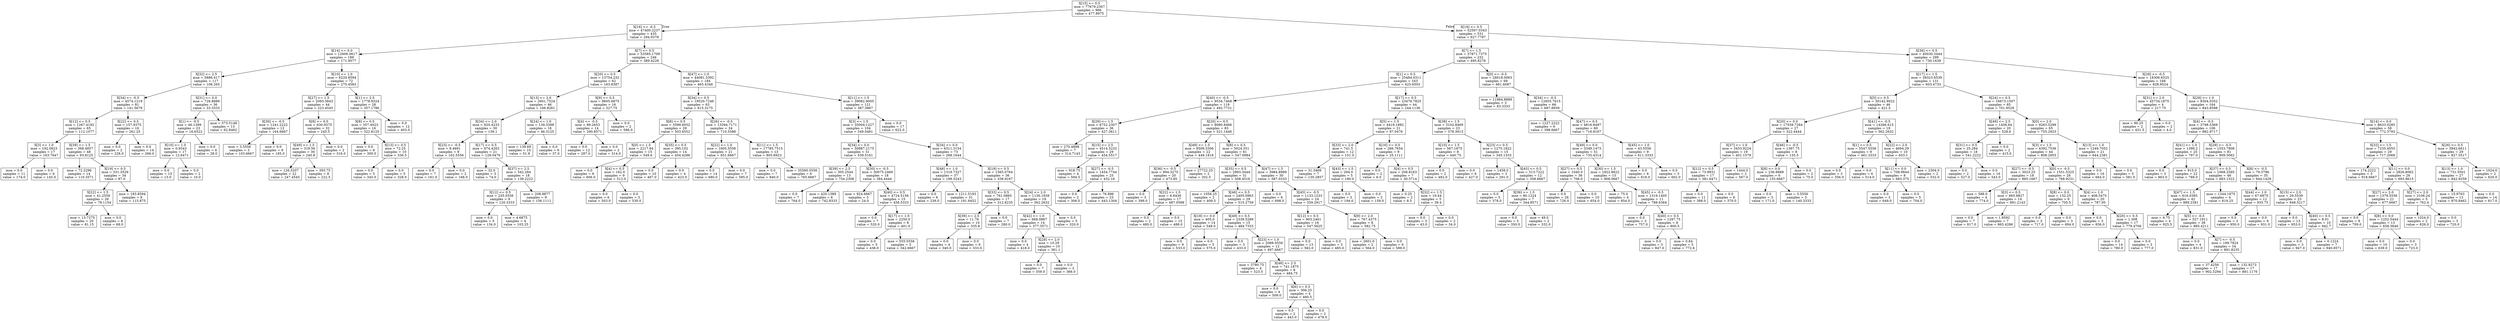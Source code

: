 digraph Tree {
node [shape=box] ;
0 [label="X[15] <= 0.5\nmse = 77679.2307\nsamples = 966\nvalue = 477.8975"] ;
1 [label="X[16] <= -0.5\nmse = 47400.2237\nsamples = 435\nvalue = 294.9379"] ;
0 -> 1 [labeldistance=2.5, labelangle=45, headlabel="True"] ;
2 [label="X[14] <= 0.0\nmse = 12606.0617\nsamples = 189\nvalue = 171.9577"] ;
1 -> 2 ;
3 [label="X[32] <= 2.5\nmse = 5886.417\nsamples = 117\nvalue = 108.265"] ;
2 -> 3 ;
4 [label="X[34] <= -0.5\nmse = 4574.1219\nsamples = 81\nvalue = 141.5679"] ;
3 -> 4 ;
5 [label="X[12] <= 0.5\nmse = 1267.4192\nsamples = 65\nvalue = 112.1077"] ;
4 -> 5 ;
6 [label="X[3] <= 1.0\nmse = 192.0623\nsamples = 17\nvalue = 163.7647"] ;
5 -> 6 ;
7 [label="mse = 0.0\nsamples = 11\nvalue = 174.0"] ;
6 -> 7 ;
8 [label="mse = 0.0\nsamples = 6\nvalue = 145.0"] ;
6 -> 8 ;
9 [label="X[39] <= 1.5\nmse = 368.4857\nsamples = 48\nvalue = 93.8125"] ;
5 -> 9 ;
10 [label="mse = 72.2296\nsamples = 14\nvalue = 110.3571"] ;
9 -> 10 ;
11 [label="X[19] <= 0.5\nmse = 331.3529\nsamples = 34\nvalue = 87.0"] ;
9 -> 11 ;
12 [label="X[22] <= 1.5\nmse = 41.2559\nsamples = 26\nvalue = 78.1154"] ;
11 -> 12 ;
13 [label="mse = 13.7275\nsamples = 20\nvalue = 81.15"] ;
12 -> 13 ;
14 [label="mse = 0.0\nsamples = 6\nvalue = 68.0"] ;
12 -> 14 ;
15 [label="mse = 183.8594\nsamples = 8\nvalue = 115.875"] ;
11 -> 15 ;
16 [label="X[22] <= 0.5\nmse = 157.9375\nsamples = 16\nvalue = 261.25"] ;
4 -> 16 ;
17 [label="mse = 0.0\nsamples = 2\nvalue = 228.0"] ;
16 -> 17 ;
18 [label="mse = 0.0\nsamples = 14\nvalue = 266.0"] ;
16 -> 18 ;
19 [label="X[31] <= 0.0\nmse = 728.8889\nsamples = 36\nvalue = 33.3333"] ;
3 -> 19 ;
20 [label="X[1] <= -0.5\nmse = 46.1399\nsamples = 23\nvalue = 16.6522"] ;
19 -> 20 ;
21 [label="X[10] <= 1.0\nmse = 0.9343\nsamples = 17\nvalue = 12.6471"] ;
20 -> 21 ;
22 [label="mse = 0.0\nsamples = 15\nvalue = 13.0"] ;
21 -> 22 ;
23 [label="mse = 0.0\nsamples = 2\nvalue = 10.0"] ;
21 -> 23 ;
24 [label="mse = 0.0\nsamples = 6\nvalue = 28.0"] ;
20 -> 24 ;
25 [label="mse = 573.5148\nsamples = 13\nvalue = 62.8462"] ;
19 -> 25 ;
26 [label="X[10] <= 1.0\nmse = 6220.8594\nsamples = 72\nvalue = 275.4583"] ;
2 -> 26 ;
27 [label="X[27] <= 1.5\nmse = 2093.3843\nsamples = 44\nvalue = 223.4545"] ;
26 -> 27 ;
28 [label="X[30] <= -0.5\nmse = 1241.2222\nsamples = 12\nvalue = 164.6667"] ;
27 -> 28 ;
29 [label="mse = 3.5556\nsamples = 3\nvalue = 103.6667"] ;
28 -> 29 ;
30 [label="mse = 0.0\nsamples = 9\nvalue = 185.0"] ;
28 -> 30 ;
31 [label="X[8] <= 0.0\nmse = 630.9375\nsamples = 32\nvalue = 245.5"] ;
27 -> 31 ;
32 [label="X[49] <= 1.5\nmse = 319.56\nsamples = 30\nvalue = 240.8"] ;
31 -> 32 ;
33 [label="mse = 126.5207\nsamples = 22\nvalue = 247.4545"] ;
32 -> 33 ;
34 [label="mse = 393.75\nsamples = 8\nvalue = 222.5"] ;
32 -> 34 ;
35 [label="mse = 0.0\nsamples = 2\nvalue = 316.0"] ;
31 -> 35 ;
36 [label="X[1] <= 2.5\nmse = 1778.9324\nsamples = 28\nvalue = 357.1786"] ;
26 -> 36 ;
37 [label="X[8] <= 0.5\nmse = 357.4023\nsamples = 16\nvalue = 322.8125"] ;
36 -> 37 ;
38 [label="mse = 0.0\nsamples = 6\nvalue = 300.0"] ;
37 -> 38 ;
39 [label="X[13] <= 0.5\nmse = 72.25\nsamples = 10\nvalue = 336.5"] ;
37 -> 39 ;
40 [label="mse = 0.0\nsamples = 5\nvalue = 345.0"] ;
39 -> 40 ;
41 [label="mse = 0.0\nsamples = 5\nvalue = 328.0"] ;
39 -> 41 ;
42 [label="mse = 0.0\nsamples = 12\nvalue = 403.0"] ;
36 -> 42 ;
43 [label="X[7] <= 0.5\nmse = 53585.1709\nsamples = 246\nvalue = 389.4228"] ;
1 -> 43 ;
44 [label="X[20] <= 0.5\nmse = 13754.232\nsamples = 62\nvalue = 163.8387"] ;
43 -> 44 ;
45 [label="X[13] <= 2.0\nmse = 2601.7524\nsamples = 46\nvalue = 106.8261"] ;
44 -> 45 ;
46 [label="X[34] <= 2.0\nmse = 920.4233\nsamples = 30\nvalue = 139.1"] ;
45 -> 46 ;
47 [label="X[23] <= -0.5\nmse = 8.4691\nsamples = 9\nvalue = 162.5556"] ;
46 -> 47 ;
48 [label="mse = 0.0\nsamples = 7\nvalue = 161.0"] ;
47 -> 48 ;
49 [label="mse = 0.0\nsamples = 2\nvalue = 168.0"] ;
47 -> 49 ;
50 [label="X[17] <= 0.5\nmse = 974.4263\nsamples = 21\nvalue = 129.0476"] ;
46 -> 50 ;
51 [label="mse = 32.0\nsamples = 3\nvalue = 74.0"] ;
50 -> 51 ;
52 [label="X[37] <= 2.5\nmse = 542.284\nsamples = 18\nvalue = 138.2222"] ;
50 -> 52 ;
53 [label="X[12] <= 0.5\nmse = 235.5556\nsamples = 9\nvalue = 120.3333"] ;
52 -> 53 ;
54 [label="mse = 0.0\nsamples = 5\nvalue = 134.0"] ;
53 -> 54 ;
55 [label="mse = 4.6875\nsamples = 4\nvalue = 103.25"] ;
53 -> 55 ;
56 [label="mse = 208.9877\nsamples = 9\nvalue = 156.1111"] ;
52 -> 56 ;
57 [label="X[24] <= 1.0\nmse = 139.3398\nsamples = 16\nvalue = 46.3125"] ;
45 -> 57 ;
58 [label="mse = 139.69\nsamples = 10\nvalue = 51.9"] ;
57 -> 58 ;
59 [label="mse = 0.0\nsamples = 6\nvalue = 37.0"] ;
57 -> 59 ;
60 [label="X[9] <= 0.5\nmse = 9605.6875\nsamples = 16\nvalue = 327.75"] ;
44 -> 60 ;
61 [label="X[4] <= -0.5\nmse = 89.2653\nsamples = 14\nvalue = 290.8571"] ;
60 -> 61 ;
62 [label="mse = 0.0\nsamples = 12\nvalue = 287.0"] ;
61 -> 62 ;
63 [label="mse = 0.0\nsamples = 2\nvalue = 314.0"] ;
61 -> 63 ;
64 [label="mse = 0.0\nsamples = 2\nvalue = 586.0"] ;
60 -> 64 ;
65 [label="X[47] <= 1.0\nmse = 44081.5392\nsamples = 184\nvalue = 465.4348"] ;
43 -> 65 ;
66 [label="X[34] <= 0.5\nmse = 19520.7246\nsamples = 63\nvalue = 615.3175"] ;
65 -> 66 ;
67 [label="X[8] <= 0.5\nmse = 3599.6052\nsamples = 29\nvalue = 503.6552"] ;
66 -> 67 ;
68 [label="X[0] <= 1.5\nmse = 2217.84\nsamples = 15\nvalue = 549.6"] ;
67 -> 68 ;
69 [label="mse = 0.0\nsamples = 6\nvalue = 606.0"] ;
68 -> 69 ;
70 [label="X[4] <= 0.5\nmse = 162.0\nsamples = 9\nvalue = 512.0"] ;
68 -> 70 ;
71 [label="mse = 0.0\nsamples = 6\nvalue = 503.0"] ;
70 -> 71 ;
72 [label="mse = 0.0\nsamples = 3\nvalue = 530.0"] ;
70 -> 72 ;
73 [label="X[35] <= 0.5\nmse = 395.102\nsamples = 14\nvalue = 454.4286"] ;
67 -> 73 ;
74 [label="mse = 0.0\nsamples = 10\nvalue = 467.0"] ;
73 -> 74 ;
75 [label="mse = 0.0\nsamples = 4\nvalue = 423.0"] ;
73 -> 75 ;
76 [label="X[26] <= -0.5\nmse = 13394.7171\nsamples = 34\nvalue = 710.5588"] ;
66 -> 76 ;
77 [label="X[22] <= 1.0\nmse = 1605.5556\nsamples = 21\nvalue = 651.6667"] ;
76 -> 77 ;
78 [label="mse = 0.0\nsamples = 14\nvalue = 680.0"] ;
77 -> 78 ;
79 [label="mse = 0.0\nsamples = 7\nvalue = 595.0"] ;
77 -> 79 ;
80 [label="X[11] <= 1.5\nmse = 17785.7515\nsamples = 13\nvalue = 805.6923"] ;
76 -> 80 ;
81 [label="mse = 0.0\nsamples = 7\nvalue = 840.0"] ;
80 -> 81 ;
82 [label="mse = 35560.5556\nsamples = 6\nvalue = 765.6667"] ;
80 -> 82 ;
83 [label="X[11] <= 1.5\nmse = 39082.9005\nsamples = 121\nvalue = 387.3967"] ;
65 -> 83 ;
84 [label="X[3] <= 1.5\nmse = 35004.1227\nsamples = 104\nvalue = 349.0481"] ;
83 -> 84 ;
85 [label="X[34] <= 0.0\nmse = 50887.2175\nsamples = 31\nvalue = 539.5161"] ;
84 -> 85 ;
86 [label="X[39] <= 2.5\nmse = 305.2544\nsamples = 13\nvalue = 754.2308"] ;
85 -> 86 ;
87 [label="mse = 0.0\nsamples = 7\nvalue = 764.0"] ;
86 -> 87 ;
88 [label="mse = 420.1389\nsamples = 6\nvalue = 742.8333"] ;
86 -> 88 ;
89 [label="X[30] <= -0.5\nmse = 30075.2469\nsamples = 18\nvalue = 384.4444"] ;
85 -> 89 ;
90 [label="mse = 924.6667\nsamples = 3\nvalue = 24.0"] ;
89 -> 90 ;
91 [label="X[40] <= 0.5\nmse = 4724.5156\nsamples = 15\nvalue = 456.5333"] ;
89 -> 91 ;
92 [label="mse = 0.0\nsamples = 7\nvalue = 520.0"] ;
91 -> 92 ;
93 [label="X[17] <= 1.0\nmse = 2250.0\nsamples = 8\nvalue = 401.0"] ;
91 -> 93 ;
94 [label="mse = 0.0\nsamples = 5\nvalue = 436.0"] ;
93 -> 94 ;
95 [label="mse = 555.5556\nsamples = 3\nvalue = 342.6667"] ;
93 -> 95 ;
96 [label="X[34] <= 0.0\nmse = 6311.3154\nsamples = 73\nvalue = 268.1644"] ;
84 -> 96 ;
97 [label="X[48] <= 1.0\nmse = 1319.7327\nsamples = 37\nvalue = 199.3243"] ;
96 -> 97 ;
98 [label="mse = 0.0\nsamples = 6\nvalue = 239.0"] ;
97 -> 98 ;
99 [label="mse = 1211.5193\nsamples = 31\nvalue = 191.6452"] ;
97 -> 99 ;
100 [label="X[19] <= 0.5\nmse = 1565.0764\nsamples = 36\nvalue = 338.9167"] ;
96 -> 100 ;
101 [label="X[33] <= 0.5\nmse = 761.0865\nsamples = 17\nvalue = 312.8235"] ;
100 -> 101 ;
102 [label="X[39] <= 2.5\nmse = 11.76\nsamples = 10\nvalue = 335.8"] ;
101 -> 102 ;
103 [label="mse = 0.0\nsamples = 4\nvalue = 340.0"] ;
102 -> 103 ;
104 [label="mse = 0.0\nsamples = 6\nvalue = 333.0"] ;
102 -> 104 ;
105 [label="mse = 0.0\nsamples = 7\nvalue = 280.0"] ;
101 -> 105 ;
106 [label="X[24] <= 2.0\nmse = 1130.1939\nsamples = 19\nvalue = 362.2632"] ;
100 -> 106 ;
107 [label="X[42] <= 1.0\nmse = 668.0867\nsamples = 14\nvalue = 377.3571"] ;
106 -> 107 ;
108 [label="mse = 0.0\nsamples = 4\nvalue = 418.0"] ;
107 -> 108 ;
109 [label="X[28] <= 2.0\nmse = 10.29\nsamples = 10\nvalue = 361.1"] ;
107 -> 109 ;
110 [label="mse = 0.0\nsamples = 7\nvalue = 359.0"] ;
109 -> 110 ;
111 [label="mse = 0.0\nsamples = 3\nvalue = 366.0"] ;
109 -> 111 ;
112 [label="mse = 0.0\nsamples = 5\nvalue = 320.0"] ;
106 -> 112 ;
113 [label="mse = 0.0\nsamples = 17\nvalue = 622.0"] ;
83 -> 113 ;
114 [label="X[19] <= 0.5\nmse = 52597.0343\nsamples = 531\nvalue = 627.7797"] ;
0 -> 114 [labeldistance=2.5, labelangle=-45, headlabel="False"] ;
115 [label="X[7] <= 1.5\nmse = 37871.7375\nsamples = 232\nvalue = 495.8276"] ;
114 -> 115 ;
116 [label="X[1] <= 0.5\nmse = 25484.0311\nsamples = 163\nvalue = 425.6503"] ;
115 -> 116 ;
117 [label="X[40] <= -0.5\nmse = 9534.7468\nsamples = 119\nvalue = 492.7731"] ;
116 -> 117 ;
118 [label="X[29] <= 1.5\nmse = 6752.2307\nsamples = 36\nvalue = 427.3611"] ;
117 -> 118 ;
119 [label="mse = 270.4898\nsamples = 7\nvalue = 314.7143"] ;
118 -> 119 ;
120 [label="X[15] <= 2.5\nmse = 4514.5232\nsamples = 29\nvalue = 454.5517"] ;
118 -> 120 ;
121 [label="mse = 918.75\nsamples = 4\nvalue = 594.5"] ;
120 -> 121 ;
122 [label="X[27] <= -0.5\nmse = 1454.7744\nsamples = 25\nvalue = 432.16"] ;
120 -> 122 ;
123 [label="mse = 0.0\nsamples = 2\nvalue = 306.0"] ;
122 -> 123 ;
124 [label="mse = 76.896\nsamples = 23\nvalue = 443.1304"] ;
122 -> 124 ;
125 [label="X[20] <= 0.5\nmse = 8080.8466\nsamples = 83\nvalue = 521.1446"] ;
117 -> 125 ;
126 [label="X[49] <= 1.5\nmse = 9509.3306\nsamples = 22\nvalue = 449.1818"] ;
125 -> 126 ;
127 [label="X[36] <= -0.5\nmse = 994.3275\nsamples = 20\nvalue = 473.85"] ;
126 -> 127 ;
128 [label="mse = 0.0\nsamples = 3\nvalue = 399.0"] ;
127 -> 128 ;
129 [label="X[22] <= 1.5\nmse = 6.6436\nsamples = 17\nvalue = 487.0588"] ;
127 -> 129 ;
130 [label="mse = 0.0\nsamples = 2\nvalue = 480.0"] ;
129 -> 130 ;
131 [label="mse = 0.0\nsamples = 15\nvalue = 488.0"] ;
129 -> 131 ;
132 [label="mse = 27722.25\nsamples = 2\nvalue = 202.5"] ;
126 -> 132 ;
133 [label="X[8] <= 0.5\nmse = 5024.351\nsamples = 61\nvalue = 547.0984"] ;
125 -> 133 ;
134 [label="X[35] <= 0.5\nmse = 2993.3444\nsamples = 31\nvalue = 508.4516"] ;
133 -> 134 ;
135 [label="mse = 1056.25\nsamples = 2\nvalue = 409.5"] ;
134 -> 135 ;
136 [label="X[46] <= 0.5\nmse = 2405.0963\nsamples = 29\nvalue = 515.2759"] ;
134 -> 136 ;
137 [label="X[18] <= 0.0\nmse = 405.0\nsamples = 14\nvalue = 548.0"] ;
136 -> 137 ;
138 [label="mse = 0.0\nsamples = 9\nvalue = 533.0"] ;
137 -> 138 ;
139 [label="mse = 0.0\nsamples = 5\nvalue = 575.0"] ;
137 -> 139 ;
140 [label="X[49] <= 0.5\nmse = 2339.5289\nsamples = 15\nvalue = 484.7333"] ;
136 -> 140 ;
141 [label="mse = 0.0\nsamples = 3\nvalue = 433.0"] ;
140 -> 141 ;
142 [label="X[23] <= 1.0\nmse = 2088.0556\nsamples = 12\nvalue = 497.6667"] ;
140 -> 142 ;
143 [label="mse = 3780.75\nsamples = 4\nvalue = 523.5"] ;
142 -> 143 ;
144 [label="X[48] <= 2.5\nmse = 741.1875\nsamples = 8\nvalue = 484.75"] ;
142 -> 144 ;
145 [label="mse = 0.0\nsamples = 4\nvalue = 509.0"] ;
144 -> 145 ;
146 [label="X[6] <= 0.5\nmse = 306.25\nsamples = 4\nvalue = 460.5"] ;
144 -> 146 ;
147 [label="mse = 0.0\nsamples = 2\nvalue = 443.0"] ;
146 -> 147 ;
148 [label="mse = 0.0\nsamples = 2\nvalue = 478.0"] ;
146 -> 148 ;
149 [label="X[47] <= 1.5\nmse = 3984.8989\nsamples = 30\nvalue = 587.0333"] ;
133 -> 149 ;
150 [label="mse = 0.0\nsamples = 6\nvalue = 698.0"] ;
149 -> 150 ;
151 [label="X[45] <= -0.5\nmse = 1133.1233\nsamples = 24\nvalue = 559.2917"] ;
149 -> 151 ;
152 [label="X[12] <= 0.5\nmse = 903.2461\nsamples = 16\nvalue = 547.5625"] ;
151 -> 152 ;
153 [label="mse = 0.0\nsamples = 13\nvalue = 562.0"] ;
152 -> 153 ;
154 [label="mse = 0.0\nsamples = 3\nvalue = 485.0"] ;
152 -> 154 ;
155 [label="X[9] <= 2.0\nmse = 767.4375\nsamples = 8\nvalue = 582.75"] ;
151 -> 155 ;
156 [label="mse = 2601.0\nsamples = 2\nvalue = 564.0"] ;
155 -> 156 ;
157 [label="mse = 0.0\nsamples = 6\nvalue = 589.0"] ;
155 -> 157 ;
158 [label="X[17] <= 0.5\nmse = 23478.7825\nsamples = 44\nvalue = 244.1136"] ;
116 -> 158 ;
159 [label="X[5] <= 1.5\nmse = 4419.1882\nsamples = 21\nvalue = 97.0476"] ;
158 -> 159 ;
160 [label="X[33] <= 2.0\nmse = 741.5\nsamples = 12\nvalue = 151.0"] ;
159 -> 160 ;
161 [label="mse = 31.3469\nsamples = 7\nvalue = 130.2857"] ;
160 -> 161 ;
162 [label="X[43] <= 1.5\nmse = 294.0\nsamples = 5\nvalue = 180.0"] ;
160 -> 162 ;
163 [label="mse = 0.0\nsamples = 3\nvalue = 194.0"] ;
162 -> 163 ;
164 [label="mse = 0.0\nsamples = 2\nvalue = 159.0"] ;
162 -> 164 ;
165 [label="X[16] <= 0.0\nmse = 266.7654\nsamples = 9\nvalue = 25.1111"] ;
159 -> 165 ;
166 [label="mse = 0.0\nsamples = 2\nvalue = 6.0"] ;
165 -> 166 ;
167 [label="X[4] <= 0.5\nmse = 208.8163\nsamples = 7\nvalue = 30.5714"] ;
165 -> 167 ;
168 [label="mse = 0.25\nsamples = 2\nvalue = 8.5"] ;
167 -> 168 ;
169 [label="X[32] <= 1.5\nmse = 19.44\nsamples = 5\nvalue = 39.4"] ;
167 -> 169 ;
170 [label="mse = 0.0\nsamples = 3\nvalue = 43.0"] ;
169 -> 170 ;
171 [label="mse = 0.0\nsamples = 2\nvalue = 34.0"] ;
169 -> 171 ;
172 [label="X[38] <= 1.5\nmse = 3102.8469\nsamples = 23\nvalue = 378.3913"] ;
158 -> 172 ;
173 [label="X[10] <= 1.5\nmse = 567.1875\nsamples = 8\nvalue = 440.75"] ;
172 -> 173 ;
174 [label="mse = 0.0\nsamples = 2\nvalue = 482.0"] ;
173 -> 174 ;
175 [label="mse = 0.0\nsamples = 6\nvalue = 427.0"] ;
173 -> 175 ;
176 [label="X[23] <= 0.5\nmse = 1275.1822\nsamples = 15\nvalue = 345.1333"] ;
172 -> 176 ;
177 [label="mse = 1458.0\nsamples = 3\nvalue = 291.0"] ;
176 -> 177 ;
178 [label="X[45] <= 0.5\nmse = 313.7222\nsamples = 12\nvalue = 358.6667"] ;
176 -> 178 ;
179 [label="mse = 0.0\nsamples = 5\nvalue = 378.0"] ;
178 -> 179 ;
180 [label="X[36] <= 1.5\nmse = 80.1224\nsamples = 7\nvalue = 344.8571"] ;
178 -> 180 ;
181 [label="mse = 0.0\nsamples = 5\nvalue = 350.0"] ;
180 -> 181 ;
182 [label="mse = 49.0\nsamples = 2\nvalue = 332.0"] ;
180 -> 182 ;
183 [label="X[0] <= -0.5\nmse = 28018.0063\nsamples = 69\nvalue = 661.6087"] ;
115 -> 183 ;
184 [label="mse = 11984.8889\nsamples = 3\nvalue = 83.3333"] ;
183 -> 184 ;
185 [label="X[34] <= -0.5\nmse = 12855.7615\nsamples = 66\nvalue = 687.8939"] ;
183 -> 185 ;
186 [label="mse = 1227.2222\nsamples = 6\nvalue = 398.6667"] ;
185 -> 186 ;
187 [label="X[47] <= 0.5\nmse = 4816.8497\nsamples = 60\nvalue = 716.8167"] ;
185 -> 187 ;
188 [label="X[49] <= 0.0\nmse = 3349.1473\nsamples = 51\nvalue = 735.4314"] ;
187 -> 188 ;
189 [label="X[27] <= 0.5\nmse = 1040.0\nsamples = 36\nvalue = 706.0"] ;
188 -> 189 ;
190 [label="mse = 0.0\nsamples = 26\nvalue = 726.0"] ;
189 -> 190 ;
191 [label="mse = 0.0\nsamples = 10\nvalue = 654.0"] ;
189 -> 191 ;
192 [label="X[30] <= 1.5\nmse = 1822.8622\nsamples = 15\nvalue = 806.0667"] ;
188 -> 192 ;
193 [label="mse = 75.0\nsamples = 4\nvalue = 854.0"] ;
192 -> 193 ;
194 [label="X[45] <= -0.5\nmse = 1319.1405\nsamples = 11\nvalue = 788.6364"] ;
192 -> 194 ;
195 [label="mse = 0.0\nsamples = 3\nvalue = 757.0"] ;
194 -> 195 ;
196 [label="X[40] <= 0.5\nmse = 1297.75\nsamples = 8\nvalue = 800.5"] ;
194 -> 196 ;
197 [label="mse = 0.0\nsamples = 3\nvalue = 847.0"] ;
196 -> 197 ;
198 [label="mse = 0.64\nsamples = 5\nvalue = 772.6"] ;
196 -> 198 ;
199 [label="X[45] <= 1.0\nmse = 43.5556\nsamples = 9\nvalue = 611.3333"] ;
187 -> 199 ;
200 [label="mse = 0.0\nsamples = 6\nvalue = 616.0"] ;
199 -> 200 ;
201 [label="mse = 0.0\nsamples = 3\nvalue = 602.0"] ;
199 -> 201 ;
202 [label="X[36] <= 0.5\nmse = 40030.3444\nsamples = 299\nvalue = 730.1639"] ;
114 -> 202 ;
203 [label="X[17] <= 1.5\nmse = 39323.6539\nsamples = 131\nvalue = 603.4733"] ;
202 -> 203 ;
204 [label="X[5] <= 0.5\nmse = 30142.9022\nsamples = 46\nvalue = 421.5"] ;
203 -> 204 ;
205 [label="X[20] <= 0.0\nmse = 17559.7284\nsamples = 27\nvalue = 322.4444"] ;
204 -> 205 ;
206 [label="X[37] <= 1.0\nmse = 3453.9224\nsamples = 19\nvalue = 401.1579"] ;
205 -> 206 ;
207 [label="X[12] <= 0.5\nmse = 73.9931\nsamples = 17\nvalue = 381.6471"] ;
206 -> 207 ;
208 [label="mse = 0.0\nsamples = 11\nvalue = 388.0"] ;
207 -> 208 ;
209 [label="mse = 0.0\nsamples = 6\nvalue = 370.0"] ;
207 -> 209 ;
210 [label="mse = 1444.0\nsamples = 2\nvalue = 567.0"] ;
206 -> 210 ;
211 [label="X[46] <= -0.5\nmse = 1397.75\nsamples = 8\nvalue = 135.5"] ;
205 -> 211 ;
212 [label="X[8] <= 0.0\nmse = 236.8889\nsamples = 6\nvalue = 155.6667"] ;
211 -> 212 ;
213 [label="mse = 0.0\nsamples = 3\nvalue = 171.0"] ;
212 -> 213 ;
214 [label="mse = 3.5556\nsamples = 3\nvalue = 140.3333"] ;
212 -> 214 ;
215 [label="mse = 0.0\nsamples = 2\nvalue = 75.0"] ;
211 -> 215 ;
216 [label="X[41] <= -0.5\nmse = 14266.615\nsamples = 19\nvalue = 562.2632"] ;
204 -> 216 ;
217 [label="X[1] <= 0.5\nmse = 5547.5556\nsamples = 9\nvalue = 461.3333"] ;
216 -> 217 ;
218 [label="mse = 0.0\nsamples = 3\nvalue = 356.0"] ;
217 -> 218 ;
219 [label="mse = 0.0\nsamples = 6\nvalue = 514.0"] ;
217 -> 219 ;
220 [label="X[22] <= 2.0\nmse = 4694.29\nsamples = 10\nvalue = 653.1"] ;
216 -> 220 ;
221 [label="X[11] <= 0.0\nmse = 708.9844\nsamples = 8\nvalue = 683.375"] ;
220 -> 221 ;
222 [label="mse = 0.0\nsamples = 3\nvalue = 649.0"] ;
221 -> 222 ;
223 [label="mse = 0.0\nsamples = 5\nvalue = 704.0"] ;
221 -> 223 ;
224 [label="mse = 2304.0\nsamples = 2\nvalue = 532.0"] ;
220 -> 224 ;
225 [label="X[24] <= 0.5\nmse = 16673.1507\nsamples = 85\nvalue = 701.9529"] ;
203 -> 225 ;
226 [label="X[49] <= 2.5\nmse = 1456.64\nsamples = 20\nvalue = 528.6"] ;
225 -> 226 ;
227 [label="X[31] <= 0.5\nmse = 25.284\nsamples = 18\nvalue = 541.2222"] ;
226 -> 227 ;
228 [label="mse = 0.0\nsamples = 2\nvalue = 527.0"] ;
227 -> 228 ;
229 [label="mse = 0.0\nsamples = 16\nvalue = 543.0"] ;
227 -> 229 ;
230 [label="mse = 0.0\nsamples = 2\nvalue = 415.0"] ;
226 -> 230 ;
231 [label="X[0] <= 2.0\nmse = 9263.5299\nsamples = 65\nvalue = 755.2923"] ;
225 -> 231 ;
232 [label="X[3] <= 1.5\nmse = 4392.7536\nsamples = 44\nvalue = 808.2955"] ;
231 -> 232 ;
233 [label="X[27] <= -0.5\nmse = 3023.25\nsamples = 18\nvalue = 865.1667"] ;
232 -> 233 ;
234 [label="mse = 588.0\nsamples = 4\nvalue = 774.0"] ;
233 -> 234 ;
235 [label="X[3] <= 0.5\nmse = 665.8827\nsamples = 14\nvalue = 891.2143"] ;
233 -> 235 ;
236 [label="mse = 0.0\nsamples = 7\nvalue = 917.0"] ;
235 -> 236 ;
237 [label="mse = 1.9592\nsamples = 7\nvalue = 865.4286"] ;
235 -> 237 ;
238 [label="X[0] <= -0.5\nmse = 1551.5325\nsamples = 26\nvalue = 768.9231"] ;
232 -> 238 ;
239 [label="X[8] <= 0.0\nmse = 132.25\nsamples = 6\nvalue = 705.5"] ;
238 -> 239 ;
240 [label="mse = 0.0\nsamples = 3\nvalue = 717.0"] ;
239 -> 240 ;
241 [label="mse = 0.0\nsamples = 3\nvalue = 694.0"] ;
239 -> 241 ;
242 [label="X[4] <= 1.0\nmse = 408.5475\nsamples = 20\nvalue = 787.95"] ;
238 -> 242 ;
243 [label="mse = 0.0\nsamples = 3\nvalue = 836.0"] ;
242 -> 243 ;
244 [label="X[20] <= 0.5\nmse = 1.308\nsamples = 17\nvalue = 779.4706"] ;
242 -> 244 ;
245 [label="mse = 0.0\nsamples = 14\nvalue = 780.0"] ;
244 -> 245 ;
246 [label="mse = 0.0\nsamples = 3\nvalue = 777.0"] ;
244 -> 246 ;
247 [label="X[13] <= 1.0\nmse = 1249.7052\nsamples = 21\nvalue = 644.2381"] ;
231 -> 247 ;
248 [label="mse = 0.0\nsamples = 16\nvalue = 664.0"] ;
247 -> 248 ;
249 [label="mse = 0.0\nsamples = 5\nvalue = 581.0"] ;
247 -> 249 ;
250 [label="X[28] <= -0.5\nmse = 18306.6525\nsamples = 168\nvalue = 828.9524"] ;
202 -> 250 ;
251 [label="X[31] <= 2.0\nmse = 45734.1875\nsamples = 4\nvalue = 217.75"] ;
250 -> 251 ;
252 [label="mse = 90.25\nsamples = 2\nvalue = 431.5"] ;
251 -> 252 ;
253 [label="mse = 0.0\nsamples = 2\nvalue = 4.0"] ;
251 -> 253 ;
254 [label="X[29] <= 1.0\nmse = 8304.0352\nsamples = 164\nvalue = 843.8598"] ;
250 -> 254 ;
255 [label="X[4] <= -0.5\nmse = 3798.5369\nsamples = 106\nvalue = 882.9717"] ;
254 -> 255 ;
256 [label="X[41] <= 1.0\nmse = 1399.2\nsamples = 25\nvalue = 797.0"] ;
255 -> 256 ;
257 [label="mse = 0.0\nsamples = 3\nvalue = 863.0"] ;
256 -> 257 ;
258 [label="mse = 915.0\nsamples = 22\nvalue = 788.0"] ;
256 -> 258 ;
259 [label="X[29] <= -0.5\nmse = 1553.7808\nsamples = 81\nvalue = 909.5062"] ;
255 -> 259 ;
260 [label="X[37] <= 0.5\nmse = 1068.2595\nsamples = 46\nvalue = 883.1522"] ;
259 -> 260 ;
261 [label="X[47] <= 1.5\nmse = 616.0385\nsamples = 42\nvalue = 889.2381"] ;
260 -> 261 ;
262 [label="mse = 6.75\nsamples = 4\nvalue = 925.5"] ;
261 -> 262 ;
263 [label="X[5] <= -0.5\nmse = 527.1911\nsamples = 38\nvalue = 885.4211"] ;
261 -> 263 ;
264 [label="mse = 0.0\nsamples = 4\nvalue = 831.0"] ;
263 -> 264 ;
265 [label="X[7] <= -0.5\nmse = 199.7924\nsamples = 34\nvalue = 891.8235"] ;
263 -> 265 ;
266 [label="mse = 37.4256\nsamples = 17\nvalue = 902.5294"] ;
265 -> 266 ;
267 [label="mse = 132.9273\nsamples = 17\nvalue = 881.1176"] ;
265 -> 267 ;
268 [label="mse = 1344.1875\nsamples = 4\nvalue = 819.25"] ;
260 -> 268 ;
269 [label="X[8] <= -0.5\nmse = 79.3796\nsamples = 35\nvalue = 944.1429"] ;
259 -> 269 ;
270 [label="X[44] <= 1.0\nmse = 67.6875\nsamples = 12\nvalue = 935.75"] ;
269 -> 270 ;
271 [label="mse = 0.0\nsamples = 3\nvalue = 950.0"] ;
270 -> 271 ;
272 [label="mse = 0.0\nsamples = 9\nvalue = 931.0"] ;
270 -> 272 ;
273 [label="X[15] <= 2.0\nmse = 29.5539\nsamples = 23\nvalue = 948.5217"] ;
269 -> 273 ;
274 [label="mse = 0.0\nsamples = 13\nvalue = 953.0"] ;
273 -> 274 ;
275 [label="X[40] <= 0.5\nmse = 8.01\nsamples = 10\nvalue = 942.7"] ;
273 -> 275 ;
276 [label="mse = 0.0\nsamples = 3\nvalue = 947.0"] ;
275 -> 276 ;
277 [label="mse = 0.1224\nsamples = 7\nvalue = 940.8571"] ;
275 -> 277 ;
278 [label="X[14] <= 0.0\nmse = 8633.0285\nsamples = 58\nvalue = 772.3793"] ;
254 -> 278 ;
279 [label="X[32] <= 1.5\nmse = 7235.4055\nsamples = 29\nvalue = 717.2069"] ;
278 -> 279 ;
280 [label="mse = 174.2222\nsamples = 3\nvalue = 918.6667"] ;
279 -> 280 ;
281 [label="X[11] <= 0.0\nmse = 2826.8062\nsamples = 26\nvalue = 693.9615"] ;
279 -> 281 ;
282 [label="X[27] <= 2.0\nmse = 1379.5556\nsamples = 21\nvalue = 677.6667"] ;
281 -> 282 ;
283 [label="mse = 0.0\nsamples = 8\nvalue = 709.0"] ;
282 -> 283 ;
284 [label="X[8] <= 0.0\nmse = 1252.5444\nsamples = 13\nvalue = 658.3846"] ;
282 -> 284 ;
285 [label="mse = 0.0\nsamples = 10\nvalue = 639.0"] ;
284 -> 285 ;
286 [label="mse = 0.0\nsamples = 3\nvalue = 723.0"] ;
284 -> 286 ;
287 [label="X[27] <= 2.0\nmse = 3106.24\nsamples = 5\nvalue = 762.4"] ;
281 -> 287 ;
288 [label="mse = 1024.0\nsamples = 2\nvalue = 826.0"] ;
287 -> 288 ;
289 [label="mse = 0.0\nsamples = 3\nvalue = 720.0"] ;
287 -> 289 ;
290 [label="X[26] <= 0.5\nmse = 3942.6611\nsamples = 29\nvalue = 827.5517"] ;
278 -> 290 ;
291 [label="X[13] <= 1.0\nmse = 731.5501\nsamples = 27\nvalue = 842.9259"] ;
290 -> 291 ;
292 [label="mse = 15.9763\nsamples = 13\nvalue = 870.8462"] ;
291 -> 292 ;
293 [label="mse = 0.0\nsamples = 14\nvalue = 817.0"] ;
291 -> 293 ;
294 [label="mse = 1024.0\nsamples = 2\nvalue = 620.0"] ;
290 -> 294 ;
}